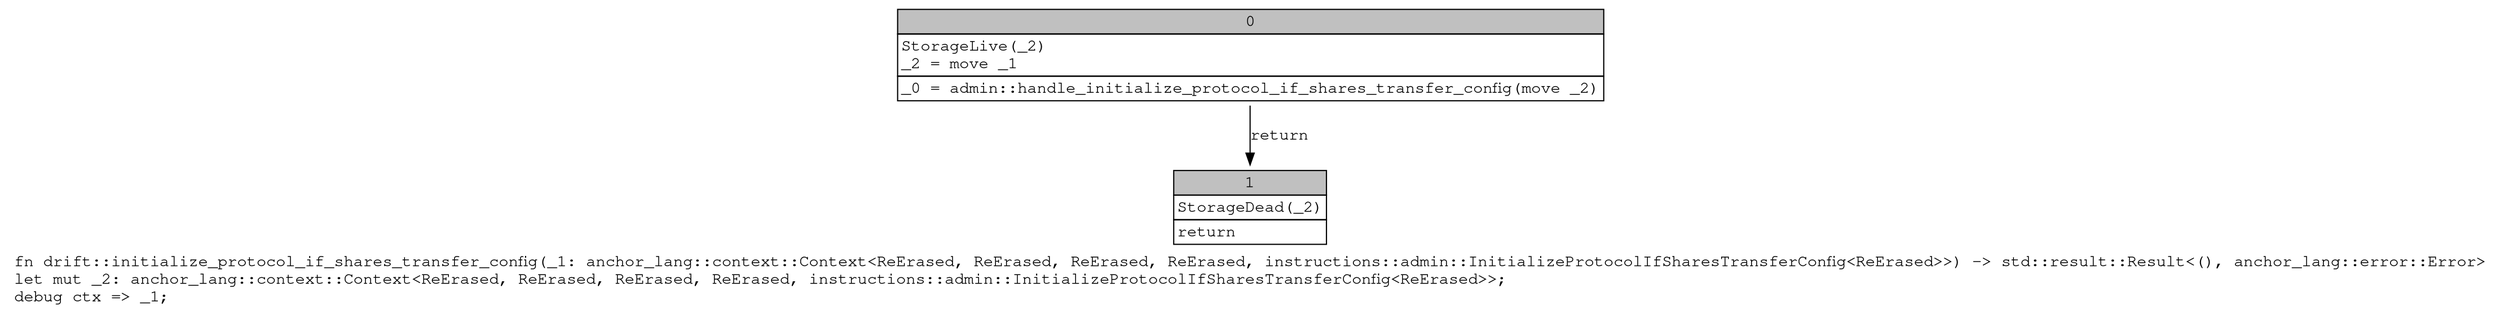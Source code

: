 digraph Mir_0_20120 {
    graph [fontname="Courier, monospace"];
    node [fontname="Courier, monospace"];
    edge [fontname="Courier, monospace"];
    label=<fn drift::initialize_protocol_if_shares_transfer_config(_1: anchor_lang::context::Context&lt;ReErased, ReErased, ReErased, ReErased, instructions::admin::InitializeProtocolIfSharesTransferConfig&lt;ReErased&gt;&gt;) -&gt; std::result::Result&lt;(), anchor_lang::error::Error&gt;<br align="left"/>let mut _2: anchor_lang::context::Context&lt;ReErased, ReErased, ReErased, ReErased, instructions::admin::InitializeProtocolIfSharesTransferConfig&lt;ReErased&gt;&gt;;<br align="left"/>debug ctx =&gt; _1;<br align="left"/>>;
    bb0__0_20120 [shape="none", label=<<table border="0" cellborder="1" cellspacing="0"><tr><td bgcolor="gray" align="center" colspan="1">0</td></tr><tr><td align="left" balign="left">StorageLive(_2)<br/>_2 = move _1<br/></td></tr><tr><td align="left">_0 = admin::handle_initialize_protocol_if_shares_transfer_config(move _2)</td></tr></table>>];
    bb1__0_20120 [shape="none", label=<<table border="0" cellborder="1" cellspacing="0"><tr><td bgcolor="gray" align="center" colspan="1">1</td></tr><tr><td align="left" balign="left">StorageDead(_2)<br/></td></tr><tr><td align="left">return</td></tr></table>>];
    bb0__0_20120 -> bb1__0_20120 [label="return"];
}
